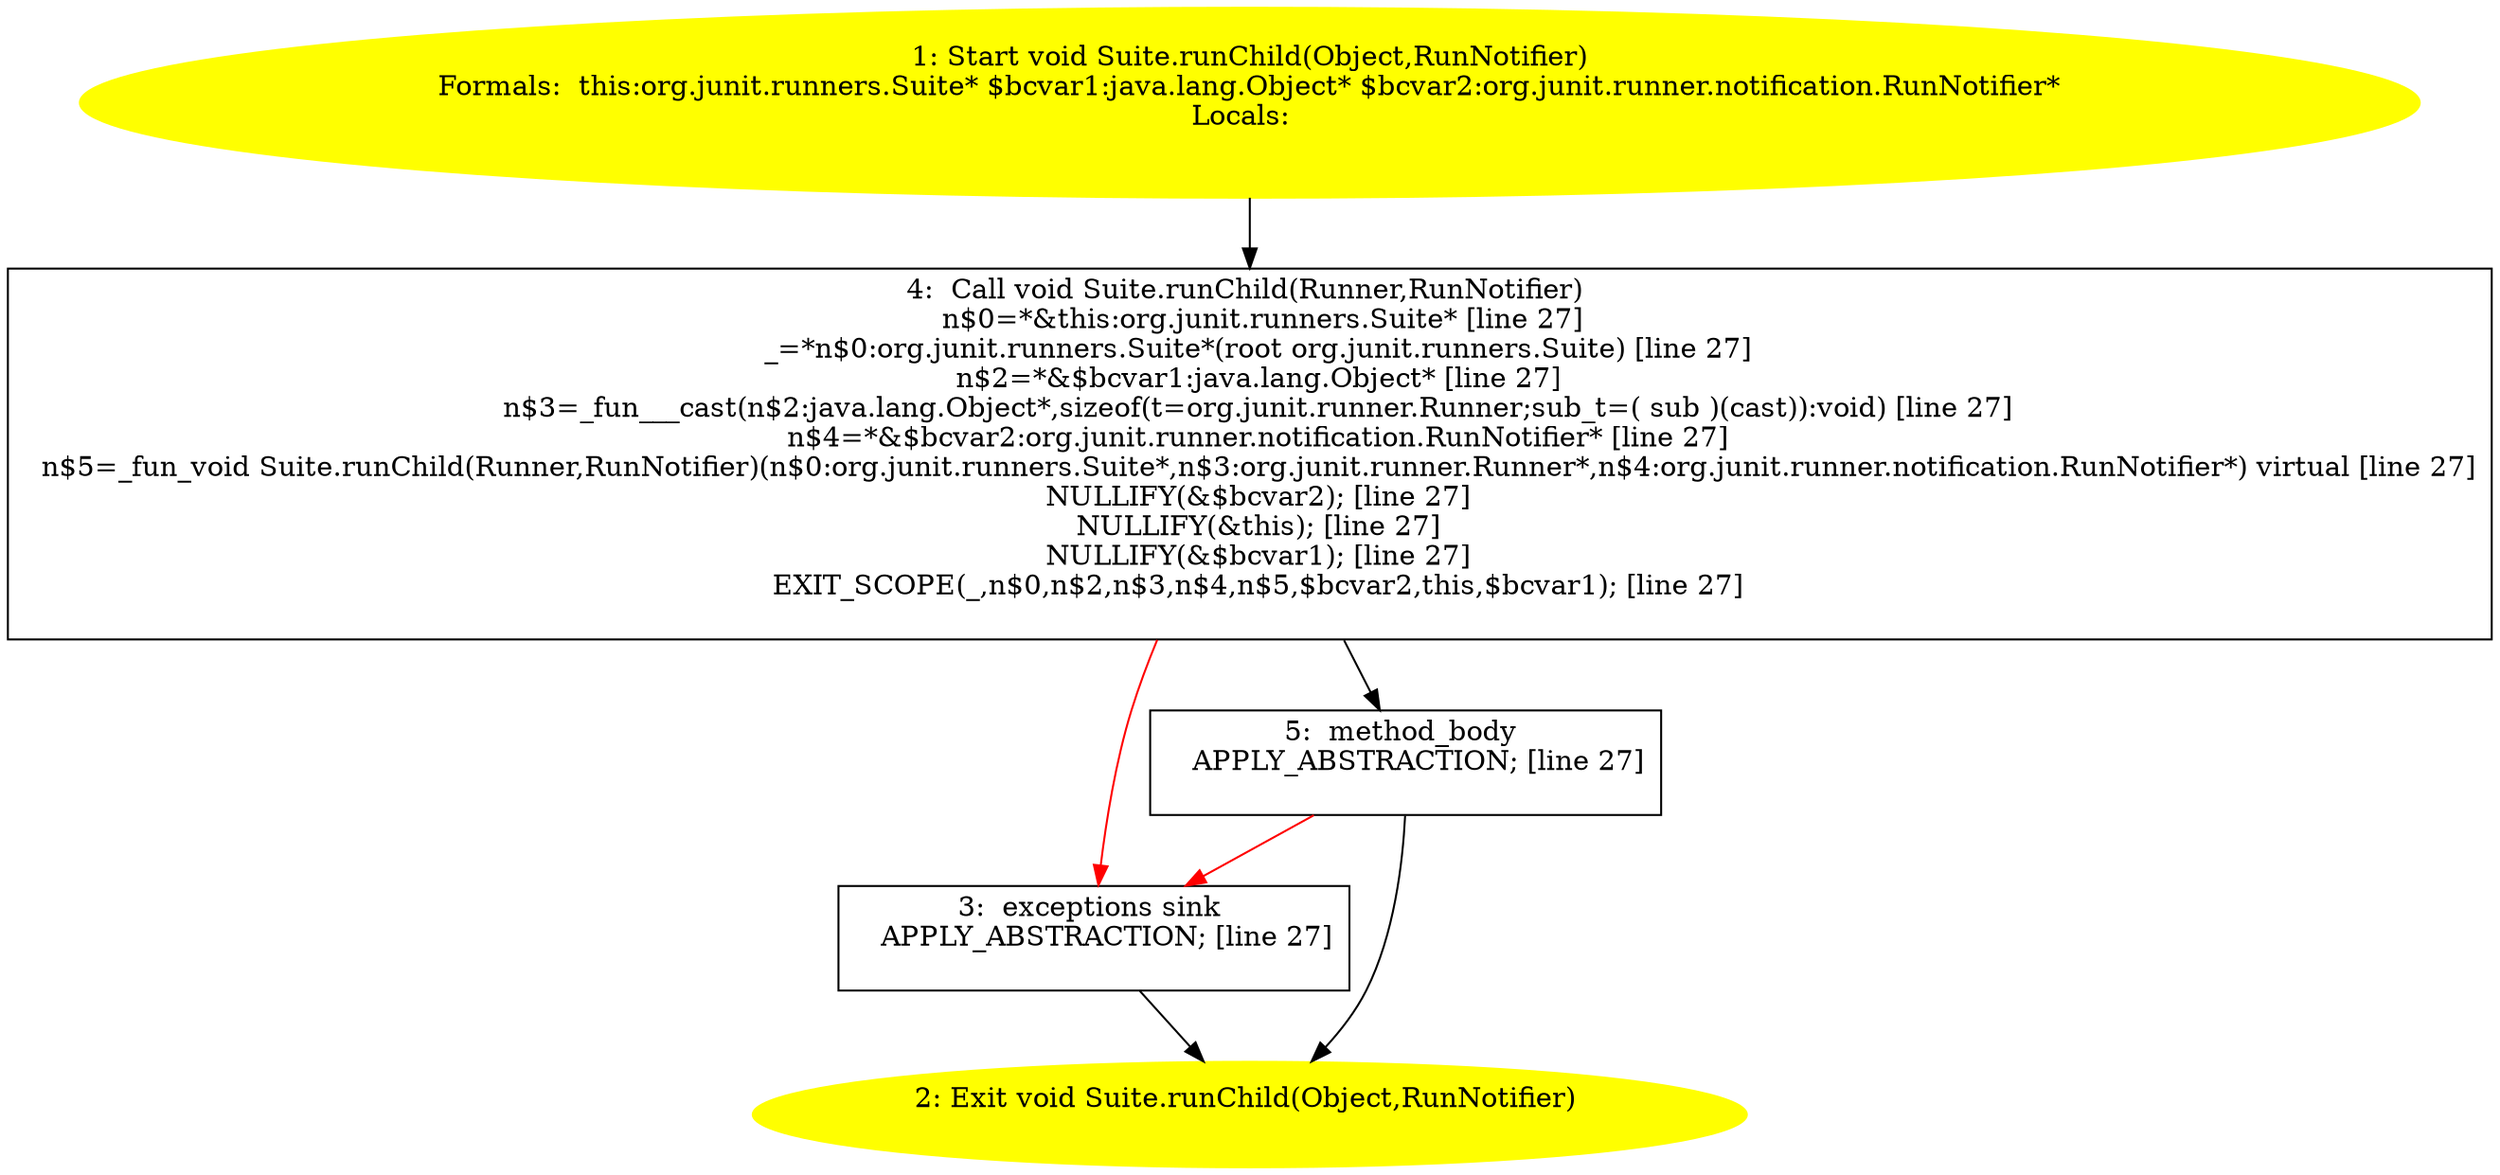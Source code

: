 /* @generated */
digraph cfg {
"org.junit.runners.Suite.runChild(java.lang.Object,org.junit.runner.notification.RunNotifier):void.e1c5125a2b24826b7f961a1be41aa86b_1" [label="1: Start void Suite.runChild(Object,RunNotifier)\nFormals:  this:org.junit.runners.Suite* $bcvar1:java.lang.Object* $bcvar2:org.junit.runner.notification.RunNotifier*\nLocals:  \n  " color=yellow style=filled]
	

	 "org.junit.runners.Suite.runChild(java.lang.Object,org.junit.runner.notification.RunNotifier):void.e1c5125a2b24826b7f961a1be41aa86b_1" -> "org.junit.runners.Suite.runChild(java.lang.Object,org.junit.runner.notification.RunNotifier):void.e1c5125a2b24826b7f961a1be41aa86b_4" ;
"org.junit.runners.Suite.runChild(java.lang.Object,org.junit.runner.notification.RunNotifier):void.e1c5125a2b24826b7f961a1be41aa86b_2" [label="2: Exit void Suite.runChild(Object,RunNotifier) \n  " color=yellow style=filled]
	

"org.junit.runners.Suite.runChild(java.lang.Object,org.junit.runner.notification.RunNotifier):void.e1c5125a2b24826b7f961a1be41aa86b_3" [label="3:  exceptions sink \n   APPLY_ABSTRACTION; [line 27]\n " shape="box"]
	

	 "org.junit.runners.Suite.runChild(java.lang.Object,org.junit.runner.notification.RunNotifier):void.e1c5125a2b24826b7f961a1be41aa86b_3" -> "org.junit.runners.Suite.runChild(java.lang.Object,org.junit.runner.notification.RunNotifier):void.e1c5125a2b24826b7f961a1be41aa86b_2" ;
"org.junit.runners.Suite.runChild(java.lang.Object,org.junit.runner.notification.RunNotifier):void.e1c5125a2b24826b7f961a1be41aa86b_4" [label="4:  Call void Suite.runChild(Runner,RunNotifier) \n   n$0=*&this:org.junit.runners.Suite* [line 27]\n  _=*n$0:org.junit.runners.Suite*(root org.junit.runners.Suite) [line 27]\n  n$2=*&$bcvar1:java.lang.Object* [line 27]\n  n$3=_fun___cast(n$2:java.lang.Object*,sizeof(t=org.junit.runner.Runner;sub_t=( sub )(cast)):void) [line 27]\n  n$4=*&$bcvar2:org.junit.runner.notification.RunNotifier* [line 27]\n  n$5=_fun_void Suite.runChild(Runner,RunNotifier)(n$0:org.junit.runners.Suite*,n$3:org.junit.runner.Runner*,n$4:org.junit.runner.notification.RunNotifier*) virtual [line 27]\n  NULLIFY(&$bcvar2); [line 27]\n  NULLIFY(&this); [line 27]\n  NULLIFY(&$bcvar1); [line 27]\n  EXIT_SCOPE(_,n$0,n$2,n$3,n$4,n$5,$bcvar2,this,$bcvar1); [line 27]\n " shape="box"]
	

	 "org.junit.runners.Suite.runChild(java.lang.Object,org.junit.runner.notification.RunNotifier):void.e1c5125a2b24826b7f961a1be41aa86b_4" -> "org.junit.runners.Suite.runChild(java.lang.Object,org.junit.runner.notification.RunNotifier):void.e1c5125a2b24826b7f961a1be41aa86b_5" ;
	 "org.junit.runners.Suite.runChild(java.lang.Object,org.junit.runner.notification.RunNotifier):void.e1c5125a2b24826b7f961a1be41aa86b_4" -> "org.junit.runners.Suite.runChild(java.lang.Object,org.junit.runner.notification.RunNotifier):void.e1c5125a2b24826b7f961a1be41aa86b_3" [color="red" ];
"org.junit.runners.Suite.runChild(java.lang.Object,org.junit.runner.notification.RunNotifier):void.e1c5125a2b24826b7f961a1be41aa86b_5" [label="5:  method_body \n   APPLY_ABSTRACTION; [line 27]\n " shape="box"]
	

	 "org.junit.runners.Suite.runChild(java.lang.Object,org.junit.runner.notification.RunNotifier):void.e1c5125a2b24826b7f961a1be41aa86b_5" -> "org.junit.runners.Suite.runChild(java.lang.Object,org.junit.runner.notification.RunNotifier):void.e1c5125a2b24826b7f961a1be41aa86b_2" ;
	 "org.junit.runners.Suite.runChild(java.lang.Object,org.junit.runner.notification.RunNotifier):void.e1c5125a2b24826b7f961a1be41aa86b_5" -> "org.junit.runners.Suite.runChild(java.lang.Object,org.junit.runner.notification.RunNotifier):void.e1c5125a2b24826b7f961a1be41aa86b_3" [color="red" ];
}
